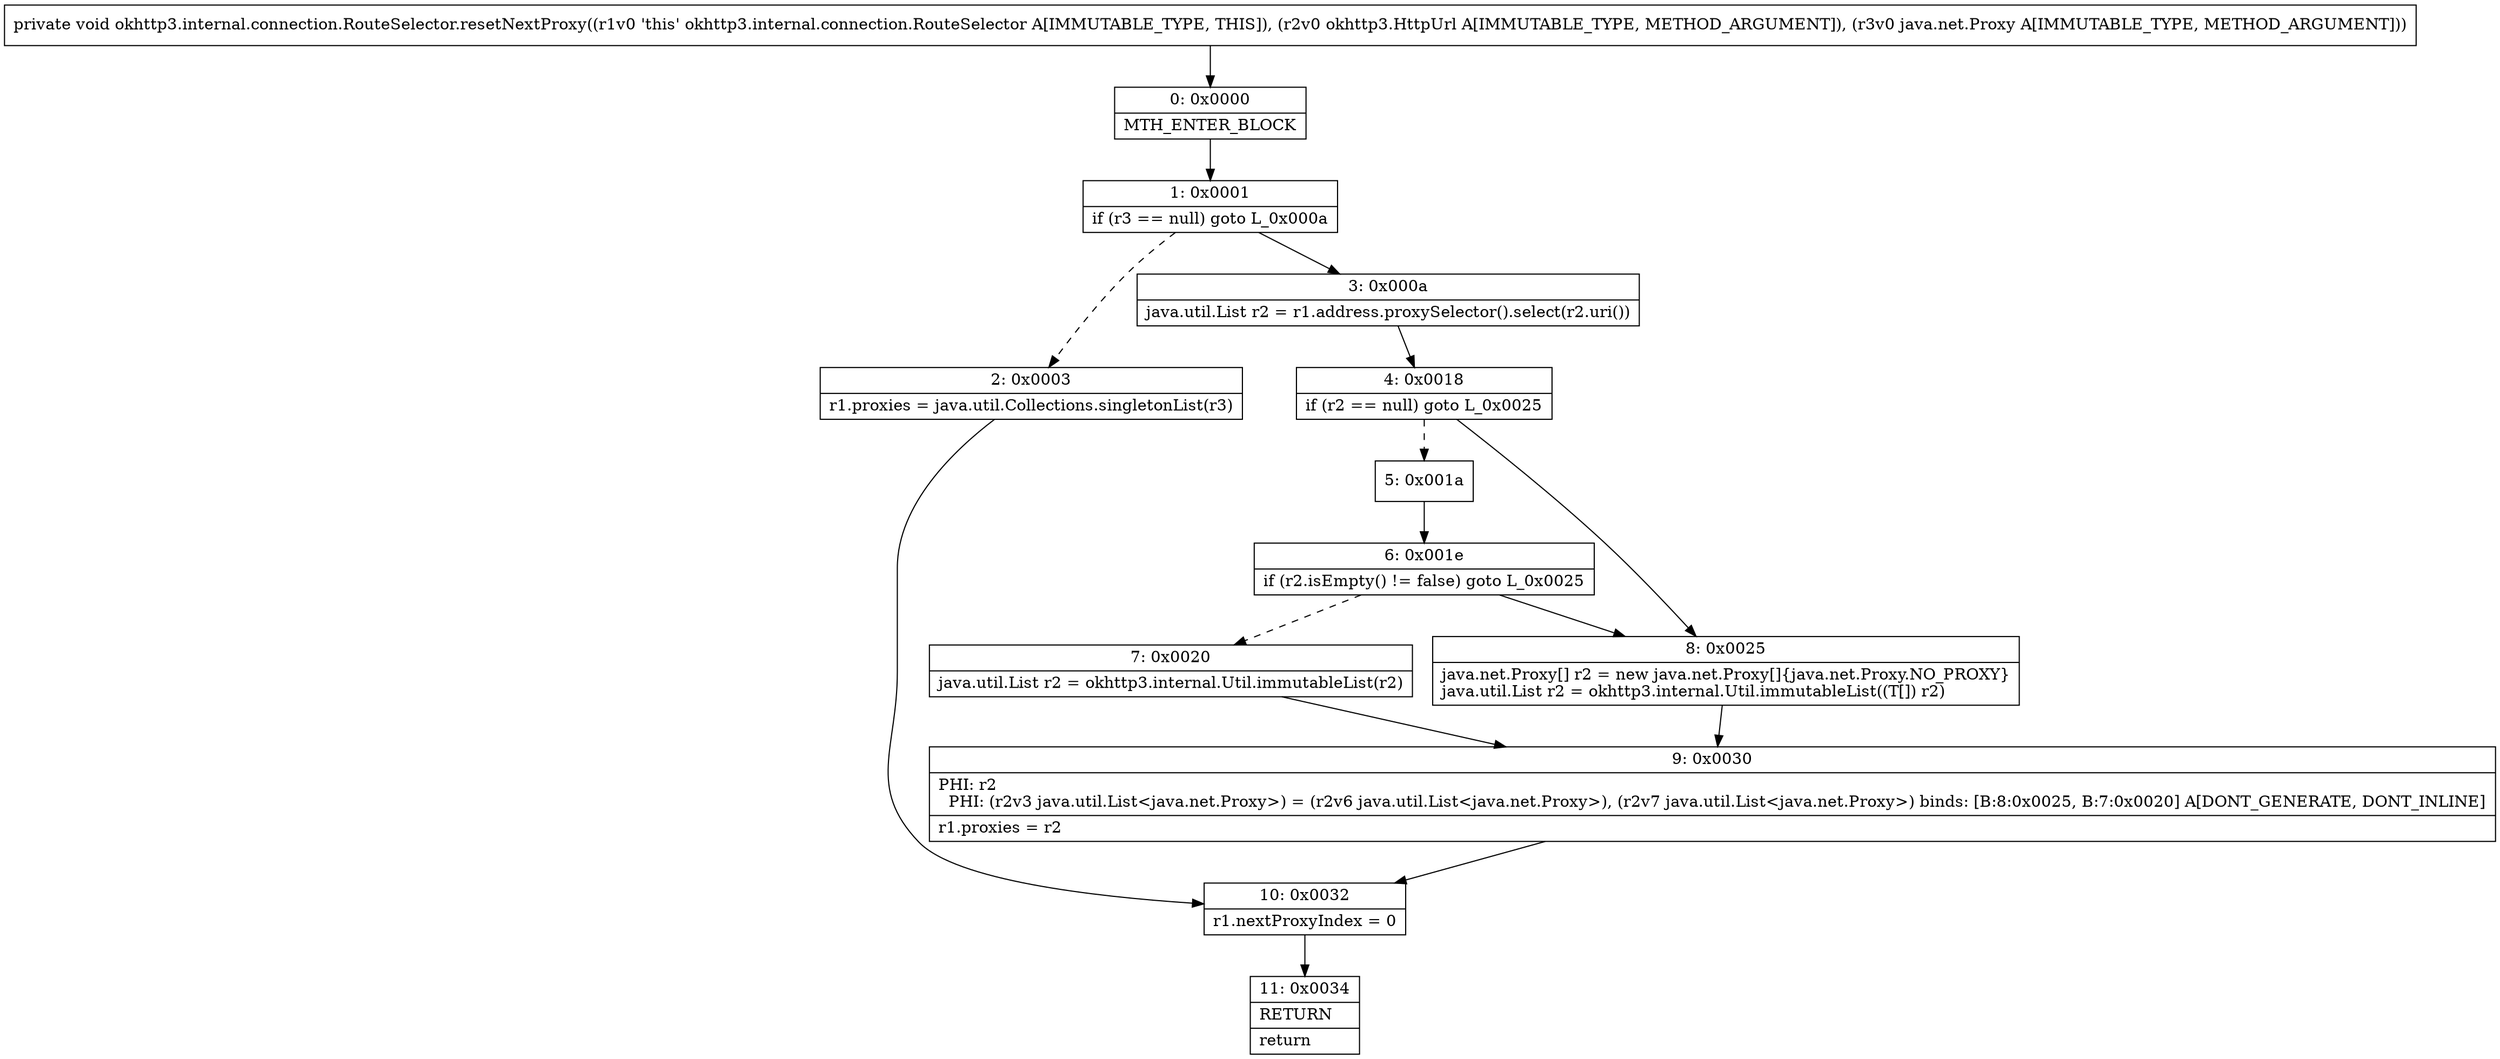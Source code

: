 digraph "CFG forokhttp3.internal.connection.RouteSelector.resetNextProxy(Lokhttp3\/HttpUrl;Ljava\/net\/Proxy;)V" {
Node_0 [shape=record,label="{0\:\ 0x0000|MTH_ENTER_BLOCK\l}"];
Node_1 [shape=record,label="{1\:\ 0x0001|if (r3 == null) goto L_0x000a\l}"];
Node_2 [shape=record,label="{2\:\ 0x0003|r1.proxies = java.util.Collections.singletonList(r3)\l}"];
Node_3 [shape=record,label="{3\:\ 0x000a|java.util.List r2 = r1.address.proxySelector().select(r2.uri())\l}"];
Node_4 [shape=record,label="{4\:\ 0x0018|if (r2 == null) goto L_0x0025\l}"];
Node_5 [shape=record,label="{5\:\ 0x001a}"];
Node_6 [shape=record,label="{6\:\ 0x001e|if (r2.isEmpty() != false) goto L_0x0025\l}"];
Node_7 [shape=record,label="{7\:\ 0x0020|java.util.List r2 = okhttp3.internal.Util.immutableList(r2)\l}"];
Node_8 [shape=record,label="{8\:\ 0x0025|java.net.Proxy[] r2 = new java.net.Proxy[]\{java.net.Proxy.NO_PROXY\}\ljava.util.List r2 = okhttp3.internal.Util.immutableList((T[]) r2)\l}"];
Node_9 [shape=record,label="{9\:\ 0x0030|PHI: r2 \l  PHI: (r2v3 java.util.List\<java.net.Proxy\>) = (r2v6 java.util.List\<java.net.Proxy\>), (r2v7 java.util.List\<java.net.Proxy\>) binds: [B:8:0x0025, B:7:0x0020] A[DONT_GENERATE, DONT_INLINE]\l|r1.proxies = r2\l}"];
Node_10 [shape=record,label="{10\:\ 0x0032|r1.nextProxyIndex = 0\l}"];
Node_11 [shape=record,label="{11\:\ 0x0034|RETURN\l|return\l}"];
MethodNode[shape=record,label="{private void okhttp3.internal.connection.RouteSelector.resetNextProxy((r1v0 'this' okhttp3.internal.connection.RouteSelector A[IMMUTABLE_TYPE, THIS]), (r2v0 okhttp3.HttpUrl A[IMMUTABLE_TYPE, METHOD_ARGUMENT]), (r3v0 java.net.Proxy A[IMMUTABLE_TYPE, METHOD_ARGUMENT])) }"];
MethodNode -> Node_0;
Node_0 -> Node_1;
Node_1 -> Node_2[style=dashed];
Node_1 -> Node_3;
Node_2 -> Node_10;
Node_3 -> Node_4;
Node_4 -> Node_5[style=dashed];
Node_4 -> Node_8;
Node_5 -> Node_6;
Node_6 -> Node_7[style=dashed];
Node_6 -> Node_8;
Node_7 -> Node_9;
Node_8 -> Node_9;
Node_9 -> Node_10;
Node_10 -> Node_11;
}

